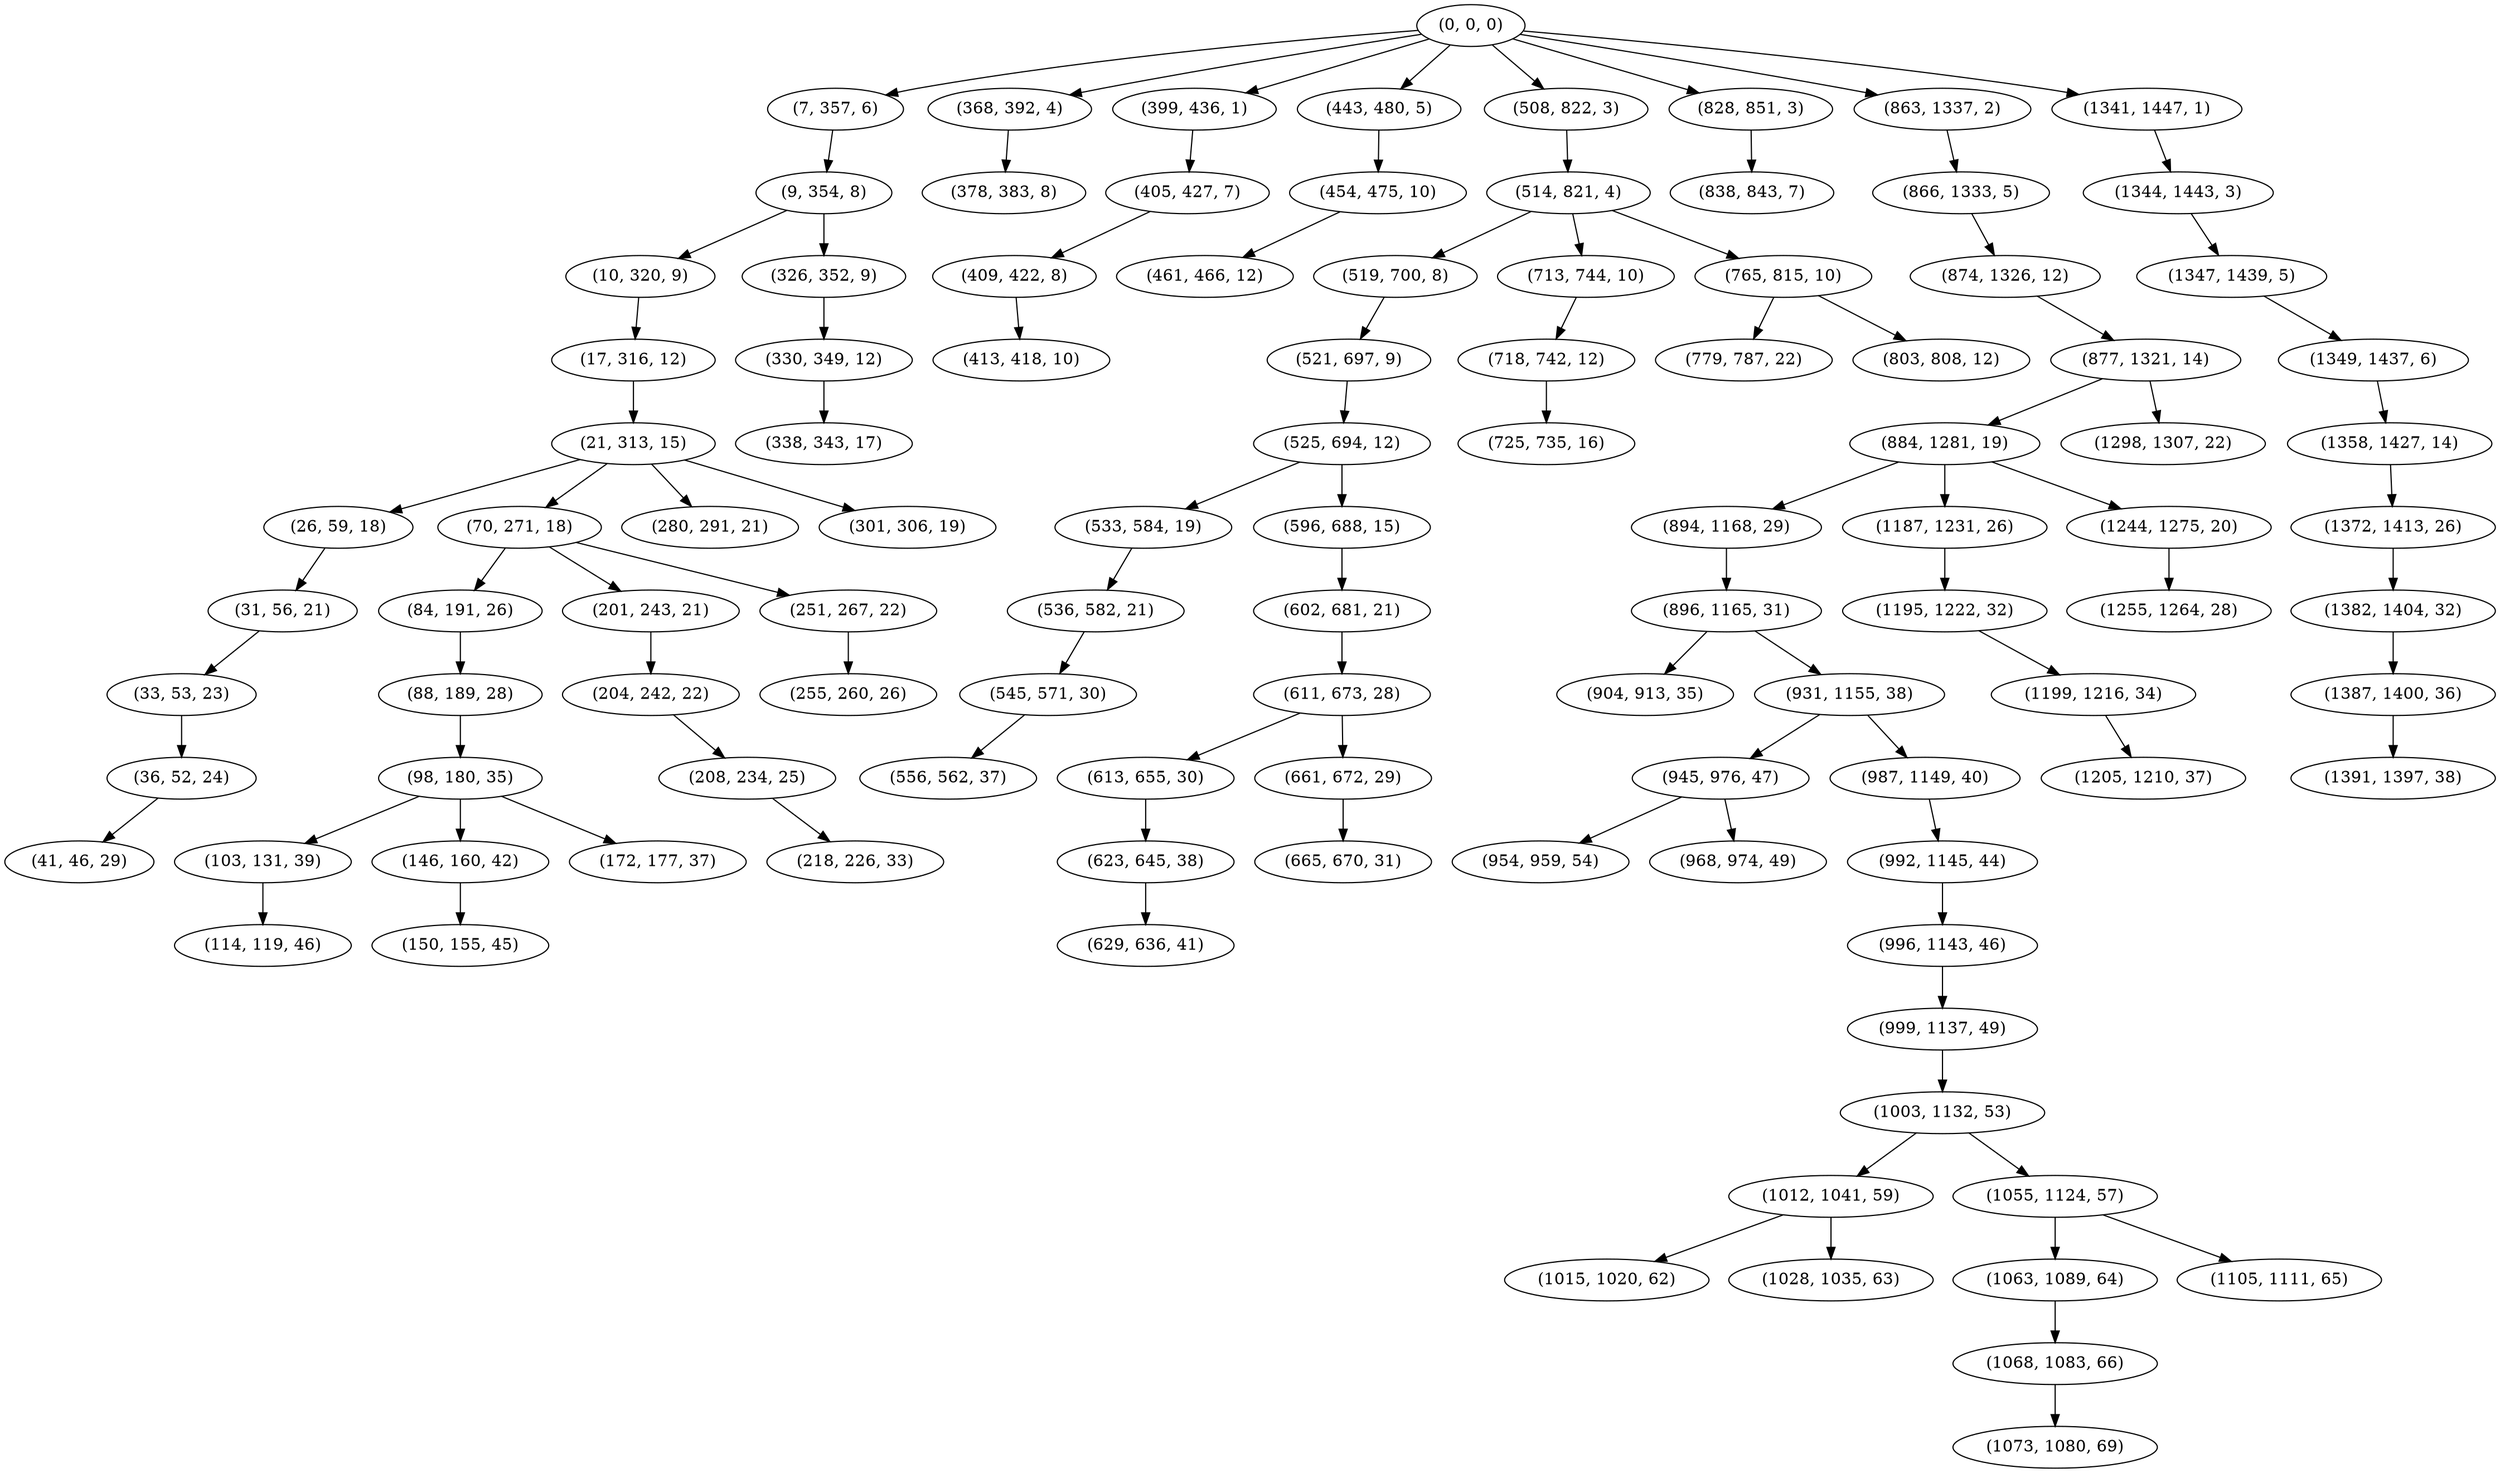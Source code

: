 digraph tree {
    "(0, 0, 0)";
    "(7, 357, 6)";
    "(9, 354, 8)";
    "(10, 320, 9)";
    "(17, 316, 12)";
    "(21, 313, 15)";
    "(26, 59, 18)";
    "(31, 56, 21)";
    "(33, 53, 23)";
    "(36, 52, 24)";
    "(41, 46, 29)";
    "(70, 271, 18)";
    "(84, 191, 26)";
    "(88, 189, 28)";
    "(98, 180, 35)";
    "(103, 131, 39)";
    "(114, 119, 46)";
    "(146, 160, 42)";
    "(150, 155, 45)";
    "(172, 177, 37)";
    "(201, 243, 21)";
    "(204, 242, 22)";
    "(208, 234, 25)";
    "(218, 226, 33)";
    "(251, 267, 22)";
    "(255, 260, 26)";
    "(280, 291, 21)";
    "(301, 306, 19)";
    "(326, 352, 9)";
    "(330, 349, 12)";
    "(338, 343, 17)";
    "(368, 392, 4)";
    "(378, 383, 8)";
    "(399, 436, 1)";
    "(405, 427, 7)";
    "(409, 422, 8)";
    "(413, 418, 10)";
    "(443, 480, 5)";
    "(454, 475, 10)";
    "(461, 466, 12)";
    "(508, 822, 3)";
    "(514, 821, 4)";
    "(519, 700, 8)";
    "(521, 697, 9)";
    "(525, 694, 12)";
    "(533, 584, 19)";
    "(536, 582, 21)";
    "(545, 571, 30)";
    "(556, 562, 37)";
    "(596, 688, 15)";
    "(602, 681, 21)";
    "(611, 673, 28)";
    "(613, 655, 30)";
    "(623, 645, 38)";
    "(629, 636, 41)";
    "(661, 672, 29)";
    "(665, 670, 31)";
    "(713, 744, 10)";
    "(718, 742, 12)";
    "(725, 735, 16)";
    "(765, 815, 10)";
    "(779, 787, 22)";
    "(803, 808, 12)";
    "(828, 851, 3)";
    "(838, 843, 7)";
    "(863, 1337, 2)";
    "(866, 1333, 5)";
    "(874, 1326, 12)";
    "(877, 1321, 14)";
    "(884, 1281, 19)";
    "(894, 1168, 29)";
    "(896, 1165, 31)";
    "(904, 913, 35)";
    "(931, 1155, 38)";
    "(945, 976, 47)";
    "(954, 959, 54)";
    "(968, 974, 49)";
    "(987, 1149, 40)";
    "(992, 1145, 44)";
    "(996, 1143, 46)";
    "(999, 1137, 49)";
    "(1003, 1132, 53)";
    "(1012, 1041, 59)";
    "(1015, 1020, 62)";
    "(1028, 1035, 63)";
    "(1055, 1124, 57)";
    "(1063, 1089, 64)";
    "(1068, 1083, 66)";
    "(1073, 1080, 69)";
    "(1105, 1111, 65)";
    "(1187, 1231, 26)";
    "(1195, 1222, 32)";
    "(1199, 1216, 34)";
    "(1205, 1210, 37)";
    "(1244, 1275, 20)";
    "(1255, 1264, 28)";
    "(1298, 1307, 22)";
    "(1341, 1447, 1)";
    "(1344, 1443, 3)";
    "(1347, 1439, 5)";
    "(1349, 1437, 6)";
    "(1358, 1427, 14)";
    "(1372, 1413, 26)";
    "(1382, 1404, 32)";
    "(1387, 1400, 36)";
    "(1391, 1397, 38)";
    "(0, 0, 0)" -> "(7, 357, 6)";
    "(0, 0, 0)" -> "(368, 392, 4)";
    "(0, 0, 0)" -> "(399, 436, 1)";
    "(0, 0, 0)" -> "(443, 480, 5)";
    "(0, 0, 0)" -> "(508, 822, 3)";
    "(0, 0, 0)" -> "(828, 851, 3)";
    "(0, 0, 0)" -> "(863, 1337, 2)";
    "(0, 0, 0)" -> "(1341, 1447, 1)";
    "(7, 357, 6)" -> "(9, 354, 8)";
    "(9, 354, 8)" -> "(10, 320, 9)";
    "(9, 354, 8)" -> "(326, 352, 9)";
    "(10, 320, 9)" -> "(17, 316, 12)";
    "(17, 316, 12)" -> "(21, 313, 15)";
    "(21, 313, 15)" -> "(26, 59, 18)";
    "(21, 313, 15)" -> "(70, 271, 18)";
    "(21, 313, 15)" -> "(280, 291, 21)";
    "(21, 313, 15)" -> "(301, 306, 19)";
    "(26, 59, 18)" -> "(31, 56, 21)";
    "(31, 56, 21)" -> "(33, 53, 23)";
    "(33, 53, 23)" -> "(36, 52, 24)";
    "(36, 52, 24)" -> "(41, 46, 29)";
    "(70, 271, 18)" -> "(84, 191, 26)";
    "(70, 271, 18)" -> "(201, 243, 21)";
    "(70, 271, 18)" -> "(251, 267, 22)";
    "(84, 191, 26)" -> "(88, 189, 28)";
    "(88, 189, 28)" -> "(98, 180, 35)";
    "(98, 180, 35)" -> "(103, 131, 39)";
    "(98, 180, 35)" -> "(146, 160, 42)";
    "(98, 180, 35)" -> "(172, 177, 37)";
    "(103, 131, 39)" -> "(114, 119, 46)";
    "(146, 160, 42)" -> "(150, 155, 45)";
    "(201, 243, 21)" -> "(204, 242, 22)";
    "(204, 242, 22)" -> "(208, 234, 25)";
    "(208, 234, 25)" -> "(218, 226, 33)";
    "(251, 267, 22)" -> "(255, 260, 26)";
    "(326, 352, 9)" -> "(330, 349, 12)";
    "(330, 349, 12)" -> "(338, 343, 17)";
    "(368, 392, 4)" -> "(378, 383, 8)";
    "(399, 436, 1)" -> "(405, 427, 7)";
    "(405, 427, 7)" -> "(409, 422, 8)";
    "(409, 422, 8)" -> "(413, 418, 10)";
    "(443, 480, 5)" -> "(454, 475, 10)";
    "(454, 475, 10)" -> "(461, 466, 12)";
    "(508, 822, 3)" -> "(514, 821, 4)";
    "(514, 821, 4)" -> "(519, 700, 8)";
    "(514, 821, 4)" -> "(713, 744, 10)";
    "(514, 821, 4)" -> "(765, 815, 10)";
    "(519, 700, 8)" -> "(521, 697, 9)";
    "(521, 697, 9)" -> "(525, 694, 12)";
    "(525, 694, 12)" -> "(533, 584, 19)";
    "(525, 694, 12)" -> "(596, 688, 15)";
    "(533, 584, 19)" -> "(536, 582, 21)";
    "(536, 582, 21)" -> "(545, 571, 30)";
    "(545, 571, 30)" -> "(556, 562, 37)";
    "(596, 688, 15)" -> "(602, 681, 21)";
    "(602, 681, 21)" -> "(611, 673, 28)";
    "(611, 673, 28)" -> "(613, 655, 30)";
    "(611, 673, 28)" -> "(661, 672, 29)";
    "(613, 655, 30)" -> "(623, 645, 38)";
    "(623, 645, 38)" -> "(629, 636, 41)";
    "(661, 672, 29)" -> "(665, 670, 31)";
    "(713, 744, 10)" -> "(718, 742, 12)";
    "(718, 742, 12)" -> "(725, 735, 16)";
    "(765, 815, 10)" -> "(779, 787, 22)";
    "(765, 815, 10)" -> "(803, 808, 12)";
    "(828, 851, 3)" -> "(838, 843, 7)";
    "(863, 1337, 2)" -> "(866, 1333, 5)";
    "(866, 1333, 5)" -> "(874, 1326, 12)";
    "(874, 1326, 12)" -> "(877, 1321, 14)";
    "(877, 1321, 14)" -> "(884, 1281, 19)";
    "(877, 1321, 14)" -> "(1298, 1307, 22)";
    "(884, 1281, 19)" -> "(894, 1168, 29)";
    "(884, 1281, 19)" -> "(1187, 1231, 26)";
    "(884, 1281, 19)" -> "(1244, 1275, 20)";
    "(894, 1168, 29)" -> "(896, 1165, 31)";
    "(896, 1165, 31)" -> "(904, 913, 35)";
    "(896, 1165, 31)" -> "(931, 1155, 38)";
    "(931, 1155, 38)" -> "(945, 976, 47)";
    "(931, 1155, 38)" -> "(987, 1149, 40)";
    "(945, 976, 47)" -> "(954, 959, 54)";
    "(945, 976, 47)" -> "(968, 974, 49)";
    "(987, 1149, 40)" -> "(992, 1145, 44)";
    "(992, 1145, 44)" -> "(996, 1143, 46)";
    "(996, 1143, 46)" -> "(999, 1137, 49)";
    "(999, 1137, 49)" -> "(1003, 1132, 53)";
    "(1003, 1132, 53)" -> "(1012, 1041, 59)";
    "(1003, 1132, 53)" -> "(1055, 1124, 57)";
    "(1012, 1041, 59)" -> "(1015, 1020, 62)";
    "(1012, 1041, 59)" -> "(1028, 1035, 63)";
    "(1055, 1124, 57)" -> "(1063, 1089, 64)";
    "(1055, 1124, 57)" -> "(1105, 1111, 65)";
    "(1063, 1089, 64)" -> "(1068, 1083, 66)";
    "(1068, 1083, 66)" -> "(1073, 1080, 69)";
    "(1187, 1231, 26)" -> "(1195, 1222, 32)";
    "(1195, 1222, 32)" -> "(1199, 1216, 34)";
    "(1199, 1216, 34)" -> "(1205, 1210, 37)";
    "(1244, 1275, 20)" -> "(1255, 1264, 28)";
    "(1341, 1447, 1)" -> "(1344, 1443, 3)";
    "(1344, 1443, 3)" -> "(1347, 1439, 5)";
    "(1347, 1439, 5)" -> "(1349, 1437, 6)";
    "(1349, 1437, 6)" -> "(1358, 1427, 14)";
    "(1358, 1427, 14)" -> "(1372, 1413, 26)";
    "(1372, 1413, 26)" -> "(1382, 1404, 32)";
    "(1382, 1404, 32)" -> "(1387, 1400, 36)";
    "(1387, 1400, 36)" -> "(1391, 1397, 38)";
}
